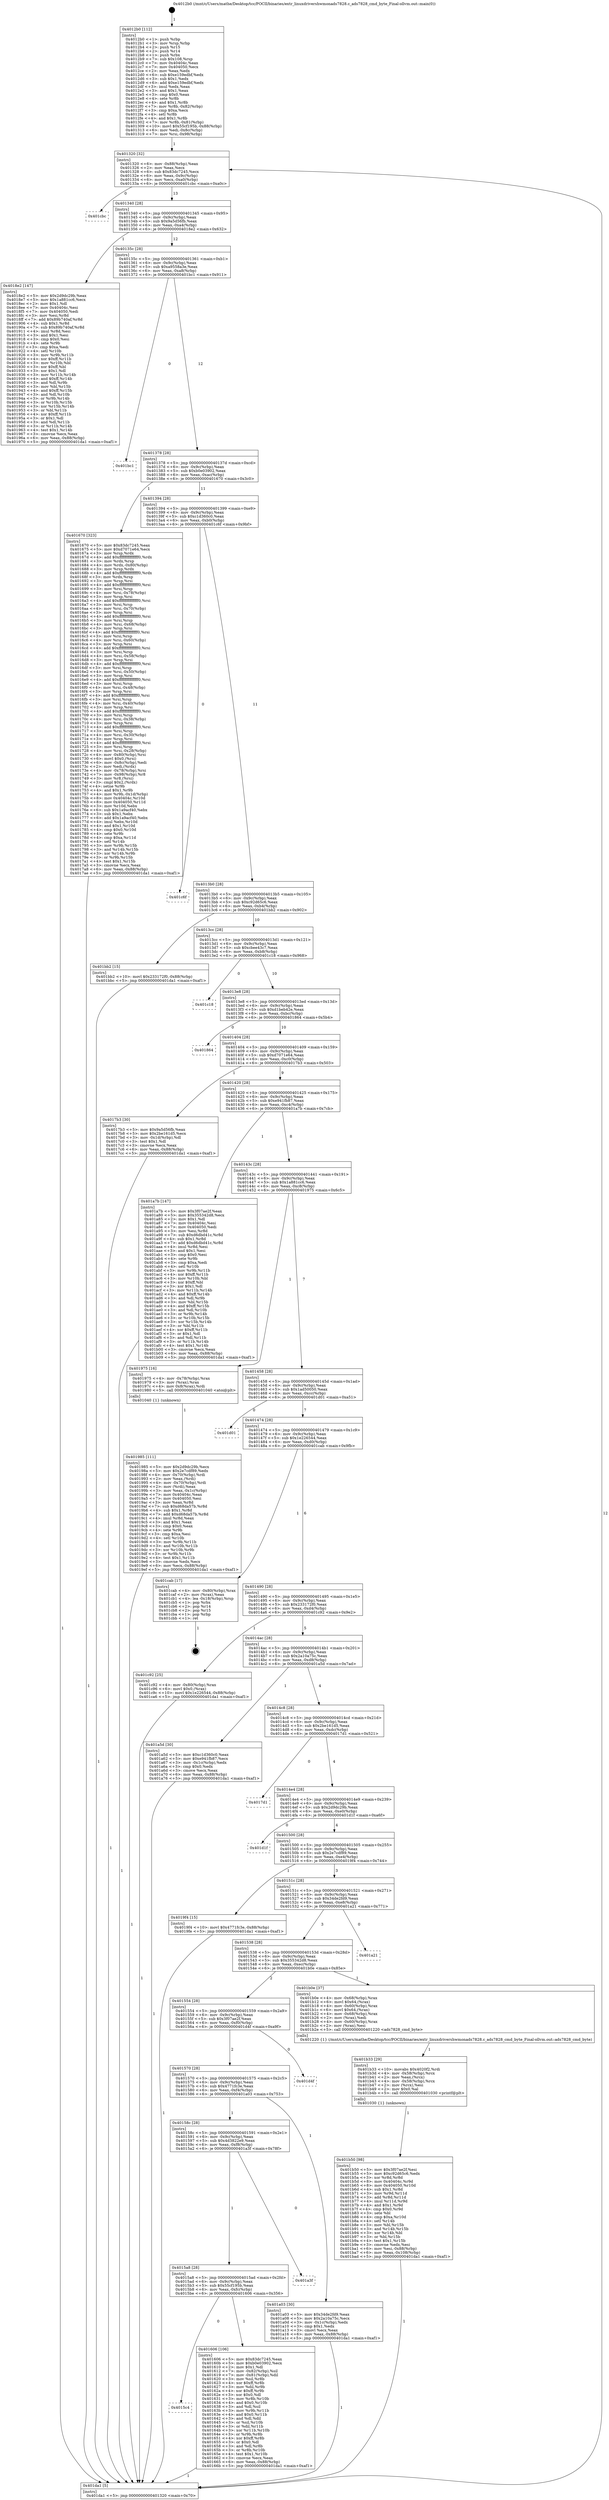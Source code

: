 digraph "0x4012b0" {
  label = "0x4012b0 (/mnt/c/Users/mathe/Desktop/tcc/POCII/binaries/extr_linuxdrivershwmonads7828.c_ads7828_cmd_byte_Final-ollvm.out::main(0))"
  labelloc = "t"
  node[shape=record]

  Entry [label="",width=0.3,height=0.3,shape=circle,fillcolor=black,style=filled]
  "0x401320" [label="{
     0x401320 [32]\l
     | [instrs]\l
     &nbsp;&nbsp;0x401320 \<+6\>: mov -0x88(%rbp),%eax\l
     &nbsp;&nbsp;0x401326 \<+2\>: mov %eax,%ecx\l
     &nbsp;&nbsp;0x401328 \<+6\>: sub $0x83dc7245,%ecx\l
     &nbsp;&nbsp;0x40132e \<+6\>: mov %eax,-0x9c(%rbp)\l
     &nbsp;&nbsp;0x401334 \<+6\>: mov %ecx,-0xa0(%rbp)\l
     &nbsp;&nbsp;0x40133a \<+6\>: je 0000000000401cbc \<main+0xa0c\>\l
  }"]
  "0x401cbc" [label="{
     0x401cbc\l
  }", style=dashed]
  "0x401340" [label="{
     0x401340 [28]\l
     | [instrs]\l
     &nbsp;&nbsp;0x401340 \<+5\>: jmp 0000000000401345 \<main+0x95\>\l
     &nbsp;&nbsp;0x401345 \<+6\>: mov -0x9c(%rbp),%eax\l
     &nbsp;&nbsp;0x40134b \<+5\>: sub $0x9a5d56fb,%eax\l
     &nbsp;&nbsp;0x401350 \<+6\>: mov %eax,-0xa4(%rbp)\l
     &nbsp;&nbsp;0x401356 \<+6\>: je 00000000004018e2 \<main+0x632\>\l
  }"]
  Exit [label="",width=0.3,height=0.3,shape=circle,fillcolor=black,style=filled,peripheries=2]
  "0x4018e2" [label="{
     0x4018e2 [147]\l
     | [instrs]\l
     &nbsp;&nbsp;0x4018e2 \<+5\>: mov $0x2d9dc29b,%eax\l
     &nbsp;&nbsp;0x4018e7 \<+5\>: mov $0x1a881cc6,%ecx\l
     &nbsp;&nbsp;0x4018ec \<+2\>: mov $0x1,%dl\l
     &nbsp;&nbsp;0x4018ee \<+7\>: mov 0x40404c,%esi\l
     &nbsp;&nbsp;0x4018f5 \<+7\>: mov 0x404050,%edi\l
     &nbsp;&nbsp;0x4018fc \<+3\>: mov %esi,%r8d\l
     &nbsp;&nbsp;0x4018ff \<+7\>: add $0x89b740af,%r8d\l
     &nbsp;&nbsp;0x401906 \<+4\>: sub $0x1,%r8d\l
     &nbsp;&nbsp;0x40190a \<+7\>: sub $0x89b740af,%r8d\l
     &nbsp;&nbsp;0x401911 \<+4\>: imul %r8d,%esi\l
     &nbsp;&nbsp;0x401915 \<+3\>: and $0x1,%esi\l
     &nbsp;&nbsp;0x401918 \<+3\>: cmp $0x0,%esi\l
     &nbsp;&nbsp;0x40191b \<+4\>: sete %r9b\l
     &nbsp;&nbsp;0x40191f \<+3\>: cmp $0xa,%edi\l
     &nbsp;&nbsp;0x401922 \<+4\>: setl %r10b\l
     &nbsp;&nbsp;0x401926 \<+3\>: mov %r9b,%r11b\l
     &nbsp;&nbsp;0x401929 \<+4\>: xor $0xff,%r11b\l
     &nbsp;&nbsp;0x40192d \<+3\>: mov %r10b,%bl\l
     &nbsp;&nbsp;0x401930 \<+3\>: xor $0xff,%bl\l
     &nbsp;&nbsp;0x401933 \<+3\>: xor $0x1,%dl\l
     &nbsp;&nbsp;0x401936 \<+3\>: mov %r11b,%r14b\l
     &nbsp;&nbsp;0x401939 \<+4\>: and $0xff,%r14b\l
     &nbsp;&nbsp;0x40193d \<+3\>: and %dl,%r9b\l
     &nbsp;&nbsp;0x401940 \<+3\>: mov %bl,%r15b\l
     &nbsp;&nbsp;0x401943 \<+4\>: and $0xff,%r15b\l
     &nbsp;&nbsp;0x401947 \<+3\>: and %dl,%r10b\l
     &nbsp;&nbsp;0x40194a \<+3\>: or %r9b,%r14b\l
     &nbsp;&nbsp;0x40194d \<+3\>: or %r10b,%r15b\l
     &nbsp;&nbsp;0x401950 \<+3\>: xor %r15b,%r14b\l
     &nbsp;&nbsp;0x401953 \<+3\>: or %bl,%r11b\l
     &nbsp;&nbsp;0x401956 \<+4\>: xor $0xff,%r11b\l
     &nbsp;&nbsp;0x40195a \<+3\>: or $0x1,%dl\l
     &nbsp;&nbsp;0x40195d \<+3\>: and %dl,%r11b\l
     &nbsp;&nbsp;0x401960 \<+3\>: or %r11b,%r14b\l
     &nbsp;&nbsp;0x401963 \<+4\>: test $0x1,%r14b\l
     &nbsp;&nbsp;0x401967 \<+3\>: cmovne %ecx,%eax\l
     &nbsp;&nbsp;0x40196a \<+6\>: mov %eax,-0x88(%rbp)\l
     &nbsp;&nbsp;0x401970 \<+5\>: jmp 0000000000401da1 \<main+0xaf1\>\l
  }"]
  "0x40135c" [label="{
     0x40135c [28]\l
     | [instrs]\l
     &nbsp;&nbsp;0x40135c \<+5\>: jmp 0000000000401361 \<main+0xb1\>\l
     &nbsp;&nbsp;0x401361 \<+6\>: mov -0x9c(%rbp),%eax\l
     &nbsp;&nbsp;0x401367 \<+5\>: sub $0xa9558a3e,%eax\l
     &nbsp;&nbsp;0x40136c \<+6\>: mov %eax,-0xa8(%rbp)\l
     &nbsp;&nbsp;0x401372 \<+6\>: je 0000000000401bc1 \<main+0x911\>\l
  }"]
  "0x401b50" [label="{
     0x401b50 [98]\l
     | [instrs]\l
     &nbsp;&nbsp;0x401b50 \<+5\>: mov $0x3f07ae2f,%esi\l
     &nbsp;&nbsp;0x401b55 \<+5\>: mov $0xc92d65c6,%edx\l
     &nbsp;&nbsp;0x401b5a \<+3\>: xor %r8d,%r8d\l
     &nbsp;&nbsp;0x401b5d \<+8\>: mov 0x40404c,%r9d\l
     &nbsp;&nbsp;0x401b65 \<+8\>: mov 0x404050,%r10d\l
     &nbsp;&nbsp;0x401b6d \<+4\>: sub $0x1,%r8d\l
     &nbsp;&nbsp;0x401b71 \<+3\>: mov %r9d,%r11d\l
     &nbsp;&nbsp;0x401b74 \<+3\>: add %r8d,%r11d\l
     &nbsp;&nbsp;0x401b77 \<+4\>: imul %r11d,%r9d\l
     &nbsp;&nbsp;0x401b7b \<+4\>: and $0x1,%r9d\l
     &nbsp;&nbsp;0x401b7f \<+4\>: cmp $0x0,%r9d\l
     &nbsp;&nbsp;0x401b83 \<+3\>: sete %bl\l
     &nbsp;&nbsp;0x401b86 \<+4\>: cmp $0xa,%r10d\l
     &nbsp;&nbsp;0x401b8a \<+4\>: setl %r14b\l
     &nbsp;&nbsp;0x401b8e \<+3\>: mov %bl,%r15b\l
     &nbsp;&nbsp;0x401b91 \<+3\>: and %r14b,%r15b\l
     &nbsp;&nbsp;0x401b94 \<+3\>: xor %r14b,%bl\l
     &nbsp;&nbsp;0x401b97 \<+3\>: or %bl,%r15b\l
     &nbsp;&nbsp;0x401b9a \<+4\>: test $0x1,%r15b\l
     &nbsp;&nbsp;0x401b9e \<+3\>: cmovne %edx,%esi\l
     &nbsp;&nbsp;0x401ba1 \<+6\>: mov %esi,-0x88(%rbp)\l
     &nbsp;&nbsp;0x401ba7 \<+6\>: mov %eax,-0x108(%rbp)\l
     &nbsp;&nbsp;0x401bad \<+5\>: jmp 0000000000401da1 \<main+0xaf1\>\l
  }"]
  "0x401bc1" [label="{
     0x401bc1\l
  }", style=dashed]
  "0x401378" [label="{
     0x401378 [28]\l
     | [instrs]\l
     &nbsp;&nbsp;0x401378 \<+5\>: jmp 000000000040137d \<main+0xcd\>\l
     &nbsp;&nbsp;0x40137d \<+6\>: mov -0x9c(%rbp),%eax\l
     &nbsp;&nbsp;0x401383 \<+5\>: sub $0xb0e03902,%eax\l
     &nbsp;&nbsp;0x401388 \<+6\>: mov %eax,-0xac(%rbp)\l
     &nbsp;&nbsp;0x40138e \<+6\>: je 0000000000401670 \<main+0x3c0\>\l
  }"]
  "0x401b33" [label="{
     0x401b33 [29]\l
     | [instrs]\l
     &nbsp;&nbsp;0x401b33 \<+10\>: movabs $0x4020f2,%rdi\l
     &nbsp;&nbsp;0x401b3d \<+4\>: mov -0x58(%rbp),%rcx\l
     &nbsp;&nbsp;0x401b41 \<+2\>: mov %eax,(%rcx)\l
     &nbsp;&nbsp;0x401b43 \<+4\>: mov -0x58(%rbp),%rcx\l
     &nbsp;&nbsp;0x401b47 \<+2\>: mov (%rcx),%esi\l
     &nbsp;&nbsp;0x401b49 \<+2\>: mov $0x0,%al\l
     &nbsp;&nbsp;0x401b4b \<+5\>: call 0000000000401030 \<printf@plt\>\l
     | [calls]\l
     &nbsp;&nbsp;0x401030 \{1\} (unknown)\l
  }"]
  "0x401670" [label="{
     0x401670 [323]\l
     | [instrs]\l
     &nbsp;&nbsp;0x401670 \<+5\>: mov $0x83dc7245,%eax\l
     &nbsp;&nbsp;0x401675 \<+5\>: mov $0xd7071e64,%ecx\l
     &nbsp;&nbsp;0x40167a \<+3\>: mov %rsp,%rdx\l
     &nbsp;&nbsp;0x40167d \<+4\>: add $0xfffffffffffffff0,%rdx\l
     &nbsp;&nbsp;0x401681 \<+3\>: mov %rdx,%rsp\l
     &nbsp;&nbsp;0x401684 \<+4\>: mov %rdx,-0x80(%rbp)\l
     &nbsp;&nbsp;0x401688 \<+3\>: mov %rsp,%rdx\l
     &nbsp;&nbsp;0x40168b \<+4\>: add $0xfffffffffffffff0,%rdx\l
     &nbsp;&nbsp;0x40168f \<+3\>: mov %rdx,%rsp\l
     &nbsp;&nbsp;0x401692 \<+3\>: mov %rsp,%rsi\l
     &nbsp;&nbsp;0x401695 \<+4\>: add $0xfffffffffffffff0,%rsi\l
     &nbsp;&nbsp;0x401699 \<+3\>: mov %rsi,%rsp\l
     &nbsp;&nbsp;0x40169c \<+4\>: mov %rsi,-0x78(%rbp)\l
     &nbsp;&nbsp;0x4016a0 \<+3\>: mov %rsp,%rsi\l
     &nbsp;&nbsp;0x4016a3 \<+4\>: add $0xfffffffffffffff0,%rsi\l
     &nbsp;&nbsp;0x4016a7 \<+3\>: mov %rsi,%rsp\l
     &nbsp;&nbsp;0x4016aa \<+4\>: mov %rsi,-0x70(%rbp)\l
     &nbsp;&nbsp;0x4016ae \<+3\>: mov %rsp,%rsi\l
     &nbsp;&nbsp;0x4016b1 \<+4\>: add $0xfffffffffffffff0,%rsi\l
     &nbsp;&nbsp;0x4016b5 \<+3\>: mov %rsi,%rsp\l
     &nbsp;&nbsp;0x4016b8 \<+4\>: mov %rsi,-0x68(%rbp)\l
     &nbsp;&nbsp;0x4016bc \<+3\>: mov %rsp,%rsi\l
     &nbsp;&nbsp;0x4016bf \<+4\>: add $0xfffffffffffffff0,%rsi\l
     &nbsp;&nbsp;0x4016c3 \<+3\>: mov %rsi,%rsp\l
     &nbsp;&nbsp;0x4016c6 \<+4\>: mov %rsi,-0x60(%rbp)\l
     &nbsp;&nbsp;0x4016ca \<+3\>: mov %rsp,%rsi\l
     &nbsp;&nbsp;0x4016cd \<+4\>: add $0xfffffffffffffff0,%rsi\l
     &nbsp;&nbsp;0x4016d1 \<+3\>: mov %rsi,%rsp\l
     &nbsp;&nbsp;0x4016d4 \<+4\>: mov %rsi,-0x58(%rbp)\l
     &nbsp;&nbsp;0x4016d8 \<+3\>: mov %rsp,%rsi\l
     &nbsp;&nbsp;0x4016db \<+4\>: add $0xfffffffffffffff0,%rsi\l
     &nbsp;&nbsp;0x4016df \<+3\>: mov %rsi,%rsp\l
     &nbsp;&nbsp;0x4016e2 \<+4\>: mov %rsi,-0x50(%rbp)\l
     &nbsp;&nbsp;0x4016e6 \<+3\>: mov %rsp,%rsi\l
     &nbsp;&nbsp;0x4016e9 \<+4\>: add $0xfffffffffffffff0,%rsi\l
     &nbsp;&nbsp;0x4016ed \<+3\>: mov %rsi,%rsp\l
     &nbsp;&nbsp;0x4016f0 \<+4\>: mov %rsi,-0x48(%rbp)\l
     &nbsp;&nbsp;0x4016f4 \<+3\>: mov %rsp,%rsi\l
     &nbsp;&nbsp;0x4016f7 \<+4\>: add $0xfffffffffffffff0,%rsi\l
     &nbsp;&nbsp;0x4016fb \<+3\>: mov %rsi,%rsp\l
     &nbsp;&nbsp;0x4016fe \<+4\>: mov %rsi,-0x40(%rbp)\l
     &nbsp;&nbsp;0x401702 \<+3\>: mov %rsp,%rsi\l
     &nbsp;&nbsp;0x401705 \<+4\>: add $0xfffffffffffffff0,%rsi\l
     &nbsp;&nbsp;0x401709 \<+3\>: mov %rsi,%rsp\l
     &nbsp;&nbsp;0x40170c \<+4\>: mov %rsi,-0x38(%rbp)\l
     &nbsp;&nbsp;0x401710 \<+3\>: mov %rsp,%rsi\l
     &nbsp;&nbsp;0x401713 \<+4\>: add $0xfffffffffffffff0,%rsi\l
     &nbsp;&nbsp;0x401717 \<+3\>: mov %rsi,%rsp\l
     &nbsp;&nbsp;0x40171a \<+4\>: mov %rsi,-0x30(%rbp)\l
     &nbsp;&nbsp;0x40171e \<+3\>: mov %rsp,%rsi\l
     &nbsp;&nbsp;0x401721 \<+4\>: add $0xfffffffffffffff0,%rsi\l
     &nbsp;&nbsp;0x401725 \<+3\>: mov %rsi,%rsp\l
     &nbsp;&nbsp;0x401728 \<+4\>: mov %rsi,-0x28(%rbp)\l
     &nbsp;&nbsp;0x40172c \<+4\>: mov -0x80(%rbp),%rsi\l
     &nbsp;&nbsp;0x401730 \<+6\>: movl $0x0,(%rsi)\l
     &nbsp;&nbsp;0x401736 \<+6\>: mov -0x8c(%rbp),%edi\l
     &nbsp;&nbsp;0x40173c \<+2\>: mov %edi,(%rdx)\l
     &nbsp;&nbsp;0x40173e \<+4\>: mov -0x78(%rbp),%rsi\l
     &nbsp;&nbsp;0x401742 \<+7\>: mov -0x98(%rbp),%r8\l
     &nbsp;&nbsp;0x401749 \<+3\>: mov %r8,(%rsi)\l
     &nbsp;&nbsp;0x40174c \<+3\>: cmpl $0x2,(%rdx)\l
     &nbsp;&nbsp;0x40174f \<+4\>: setne %r9b\l
     &nbsp;&nbsp;0x401753 \<+4\>: and $0x1,%r9b\l
     &nbsp;&nbsp;0x401757 \<+4\>: mov %r9b,-0x1d(%rbp)\l
     &nbsp;&nbsp;0x40175b \<+8\>: mov 0x40404c,%r10d\l
     &nbsp;&nbsp;0x401763 \<+8\>: mov 0x404050,%r11d\l
     &nbsp;&nbsp;0x40176b \<+3\>: mov %r10d,%ebx\l
     &nbsp;&nbsp;0x40176e \<+6\>: sub $0x1a9acf40,%ebx\l
     &nbsp;&nbsp;0x401774 \<+3\>: sub $0x1,%ebx\l
     &nbsp;&nbsp;0x401777 \<+6\>: add $0x1a9acf40,%ebx\l
     &nbsp;&nbsp;0x40177d \<+4\>: imul %ebx,%r10d\l
     &nbsp;&nbsp;0x401781 \<+4\>: and $0x1,%r10d\l
     &nbsp;&nbsp;0x401785 \<+4\>: cmp $0x0,%r10d\l
     &nbsp;&nbsp;0x401789 \<+4\>: sete %r9b\l
     &nbsp;&nbsp;0x40178d \<+4\>: cmp $0xa,%r11d\l
     &nbsp;&nbsp;0x401791 \<+4\>: setl %r14b\l
     &nbsp;&nbsp;0x401795 \<+3\>: mov %r9b,%r15b\l
     &nbsp;&nbsp;0x401798 \<+3\>: and %r14b,%r15b\l
     &nbsp;&nbsp;0x40179b \<+3\>: xor %r14b,%r9b\l
     &nbsp;&nbsp;0x40179e \<+3\>: or %r9b,%r15b\l
     &nbsp;&nbsp;0x4017a1 \<+4\>: test $0x1,%r15b\l
     &nbsp;&nbsp;0x4017a5 \<+3\>: cmovne %ecx,%eax\l
     &nbsp;&nbsp;0x4017a8 \<+6\>: mov %eax,-0x88(%rbp)\l
     &nbsp;&nbsp;0x4017ae \<+5\>: jmp 0000000000401da1 \<main+0xaf1\>\l
  }"]
  "0x401394" [label="{
     0x401394 [28]\l
     | [instrs]\l
     &nbsp;&nbsp;0x401394 \<+5\>: jmp 0000000000401399 \<main+0xe9\>\l
     &nbsp;&nbsp;0x401399 \<+6\>: mov -0x9c(%rbp),%eax\l
     &nbsp;&nbsp;0x40139f \<+5\>: sub $0xc1d360c0,%eax\l
     &nbsp;&nbsp;0x4013a4 \<+6\>: mov %eax,-0xb0(%rbp)\l
     &nbsp;&nbsp;0x4013aa \<+6\>: je 0000000000401c6f \<main+0x9bf\>\l
  }"]
  "0x401985" [label="{
     0x401985 [111]\l
     | [instrs]\l
     &nbsp;&nbsp;0x401985 \<+5\>: mov $0x2d9dc29b,%ecx\l
     &nbsp;&nbsp;0x40198a \<+5\>: mov $0x2e7cdf89,%edx\l
     &nbsp;&nbsp;0x40198f \<+4\>: mov -0x70(%rbp),%rdi\l
     &nbsp;&nbsp;0x401993 \<+2\>: mov %eax,(%rdi)\l
     &nbsp;&nbsp;0x401995 \<+4\>: mov -0x70(%rbp),%rdi\l
     &nbsp;&nbsp;0x401999 \<+2\>: mov (%rdi),%eax\l
     &nbsp;&nbsp;0x40199b \<+3\>: mov %eax,-0x1c(%rbp)\l
     &nbsp;&nbsp;0x40199e \<+7\>: mov 0x40404c,%eax\l
     &nbsp;&nbsp;0x4019a5 \<+7\>: mov 0x404050,%esi\l
     &nbsp;&nbsp;0x4019ac \<+3\>: mov %eax,%r8d\l
     &nbsp;&nbsp;0x4019af \<+7\>: sub $0xd68da57b,%r8d\l
     &nbsp;&nbsp;0x4019b6 \<+4\>: sub $0x1,%r8d\l
     &nbsp;&nbsp;0x4019ba \<+7\>: add $0xd68da57b,%r8d\l
     &nbsp;&nbsp;0x4019c1 \<+4\>: imul %r8d,%eax\l
     &nbsp;&nbsp;0x4019c5 \<+3\>: and $0x1,%eax\l
     &nbsp;&nbsp;0x4019c8 \<+3\>: cmp $0x0,%eax\l
     &nbsp;&nbsp;0x4019cb \<+4\>: sete %r9b\l
     &nbsp;&nbsp;0x4019cf \<+3\>: cmp $0xa,%esi\l
     &nbsp;&nbsp;0x4019d2 \<+4\>: setl %r10b\l
     &nbsp;&nbsp;0x4019d6 \<+3\>: mov %r9b,%r11b\l
     &nbsp;&nbsp;0x4019d9 \<+3\>: and %r10b,%r11b\l
     &nbsp;&nbsp;0x4019dc \<+3\>: xor %r10b,%r9b\l
     &nbsp;&nbsp;0x4019df \<+3\>: or %r9b,%r11b\l
     &nbsp;&nbsp;0x4019e2 \<+4\>: test $0x1,%r11b\l
     &nbsp;&nbsp;0x4019e6 \<+3\>: cmovne %edx,%ecx\l
     &nbsp;&nbsp;0x4019e9 \<+6\>: mov %ecx,-0x88(%rbp)\l
     &nbsp;&nbsp;0x4019ef \<+5\>: jmp 0000000000401da1 \<main+0xaf1\>\l
  }"]
  "0x401c6f" [label="{
     0x401c6f\l
  }", style=dashed]
  "0x4013b0" [label="{
     0x4013b0 [28]\l
     | [instrs]\l
     &nbsp;&nbsp;0x4013b0 \<+5\>: jmp 00000000004013b5 \<main+0x105\>\l
     &nbsp;&nbsp;0x4013b5 \<+6\>: mov -0x9c(%rbp),%eax\l
     &nbsp;&nbsp;0x4013bb \<+5\>: sub $0xc92d65c6,%eax\l
     &nbsp;&nbsp;0x4013c0 \<+6\>: mov %eax,-0xb4(%rbp)\l
     &nbsp;&nbsp;0x4013c6 \<+6\>: je 0000000000401bb2 \<main+0x902\>\l
  }"]
  "0x4012b0" [label="{
     0x4012b0 [112]\l
     | [instrs]\l
     &nbsp;&nbsp;0x4012b0 \<+1\>: push %rbp\l
     &nbsp;&nbsp;0x4012b1 \<+3\>: mov %rsp,%rbp\l
     &nbsp;&nbsp;0x4012b4 \<+2\>: push %r15\l
     &nbsp;&nbsp;0x4012b6 \<+2\>: push %r14\l
     &nbsp;&nbsp;0x4012b8 \<+1\>: push %rbx\l
     &nbsp;&nbsp;0x4012b9 \<+7\>: sub $0x108,%rsp\l
     &nbsp;&nbsp;0x4012c0 \<+7\>: mov 0x40404c,%eax\l
     &nbsp;&nbsp;0x4012c7 \<+7\>: mov 0x404050,%ecx\l
     &nbsp;&nbsp;0x4012ce \<+2\>: mov %eax,%edx\l
     &nbsp;&nbsp;0x4012d0 \<+6\>: sub $0xe159edbf,%edx\l
     &nbsp;&nbsp;0x4012d6 \<+3\>: sub $0x1,%edx\l
     &nbsp;&nbsp;0x4012d9 \<+6\>: add $0xe159edbf,%edx\l
     &nbsp;&nbsp;0x4012df \<+3\>: imul %edx,%eax\l
     &nbsp;&nbsp;0x4012e2 \<+3\>: and $0x1,%eax\l
     &nbsp;&nbsp;0x4012e5 \<+3\>: cmp $0x0,%eax\l
     &nbsp;&nbsp;0x4012e8 \<+4\>: sete %r8b\l
     &nbsp;&nbsp;0x4012ec \<+4\>: and $0x1,%r8b\l
     &nbsp;&nbsp;0x4012f0 \<+7\>: mov %r8b,-0x82(%rbp)\l
     &nbsp;&nbsp;0x4012f7 \<+3\>: cmp $0xa,%ecx\l
     &nbsp;&nbsp;0x4012fa \<+4\>: setl %r8b\l
     &nbsp;&nbsp;0x4012fe \<+4\>: and $0x1,%r8b\l
     &nbsp;&nbsp;0x401302 \<+7\>: mov %r8b,-0x81(%rbp)\l
     &nbsp;&nbsp;0x401309 \<+10\>: movl $0x55cf195b,-0x88(%rbp)\l
     &nbsp;&nbsp;0x401313 \<+6\>: mov %edi,-0x8c(%rbp)\l
     &nbsp;&nbsp;0x401319 \<+7\>: mov %rsi,-0x98(%rbp)\l
  }"]
  "0x401bb2" [label="{
     0x401bb2 [15]\l
     | [instrs]\l
     &nbsp;&nbsp;0x401bb2 \<+10\>: movl $0x233172f0,-0x88(%rbp)\l
     &nbsp;&nbsp;0x401bbc \<+5\>: jmp 0000000000401da1 \<main+0xaf1\>\l
  }"]
  "0x4013cc" [label="{
     0x4013cc [28]\l
     | [instrs]\l
     &nbsp;&nbsp;0x4013cc \<+5\>: jmp 00000000004013d1 \<main+0x121\>\l
     &nbsp;&nbsp;0x4013d1 \<+6\>: mov -0x9c(%rbp),%eax\l
     &nbsp;&nbsp;0x4013d7 \<+5\>: sub $0xcbee43c7,%eax\l
     &nbsp;&nbsp;0x4013dc \<+6\>: mov %eax,-0xb8(%rbp)\l
     &nbsp;&nbsp;0x4013e2 \<+6\>: je 0000000000401c18 \<main+0x968\>\l
  }"]
  "0x401da1" [label="{
     0x401da1 [5]\l
     | [instrs]\l
     &nbsp;&nbsp;0x401da1 \<+5\>: jmp 0000000000401320 \<main+0x70\>\l
  }"]
  "0x401c18" [label="{
     0x401c18\l
  }", style=dashed]
  "0x4013e8" [label="{
     0x4013e8 [28]\l
     | [instrs]\l
     &nbsp;&nbsp;0x4013e8 \<+5\>: jmp 00000000004013ed \<main+0x13d\>\l
     &nbsp;&nbsp;0x4013ed \<+6\>: mov -0x9c(%rbp),%eax\l
     &nbsp;&nbsp;0x4013f3 \<+5\>: sub $0xd1beb42e,%eax\l
     &nbsp;&nbsp;0x4013f8 \<+6\>: mov %eax,-0xbc(%rbp)\l
     &nbsp;&nbsp;0x4013fe \<+6\>: je 0000000000401864 \<main+0x5b4\>\l
  }"]
  "0x4015c4" [label="{
     0x4015c4\l
  }", style=dashed]
  "0x401864" [label="{
     0x401864\l
  }", style=dashed]
  "0x401404" [label="{
     0x401404 [28]\l
     | [instrs]\l
     &nbsp;&nbsp;0x401404 \<+5\>: jmp 0000000000401409 \<main+0x159\>\l
     &nbsp;&nbsp;0x401409 \<+6\>: mov -0x9c(%rbp),%eax\l
     &nbsp;&nbsp;0x40140f \<+5\>: sub $0xd7071e64,%eax\l
     &nbsp;&nbsp;0x401414 \<+6\>: mov %eax,-0xc0(%rbp)\l
     &nbsp;&nbsp;0x40141a \<+6\>: je 00000000004017b3 \<main+0x503\>\l
  }"]
  "0x401606" [label="{
     0x401606 [106]\l
     | [instrs]\l
     &nbsp;&nbsp;0x401606 \<+5\>: mov $0x83dc7245,%eax\l
     &nbsp;&nbsp;0x40160b \<+5\>: mov $0xb0e03902,%ecx\l
     &nbsp;&nbsp;0x401610 \<+2\>: mov $0x1,%dl\l
     &nbsp;&nbsp;0x401612 \<+7\>: mov -0x82(%rbp),%sil\l
     &nbsp;&nbsp;0x401619 \<+7\>: mov -0x81(%rbp),%dil\l
     &nbsp;&nbsp;0x401620 \<+3\>: mov %sil,%r8b\l
     &nbsp;&nbsp;0x401623 \<+4\>: xor $0xff,%r8b\l
     &nbsp;&nbsp;0x401627 \<+3\>: mov %dil,%r9b\l
     &nbsp;&nbsp;0x40162a \<+4\>: xor $0xff,%r9b\l
     &nbsp;&nbsp;0x40162e \<+3\>: xor $0x0,%dl\l
     &nbsp;&nbsp;0x401631 \<+3\>: mov %r8b,%r10b\l
     &nbsp;&nbsp;0x401634 \<+4\>: and $0x0,%r10b\l
     &nbsp;&nbsp;0x401638 \<+3\>: and %dl,%sil\l
     &nbsp;&nbsp;0x40163b \<+3\>: mov %r9b,%r11b\l
     &nbsp;&nbsp;0x40163e \<+4\>: and $0x0,%r11b\l
     &nbsp;&nbsp;0x401642 \<+3\>: and %dl,%dil\l
     &nbsp;&nbsp;0x401645 \<+3\>: or %sil,%r10b\l
     &nbsp;&nbsp;0x401648 \<+3\>: or %dil,%r11b\l
     &nbsp;&nbsp;0x40164b \<+3\>: xor %r11b,%r10b\l
     &nbsp;&nbsp;0x40164e \<+3\>: or %r9b,%r8b\l
     &nbsp;&nbsp;0x401651 \<+4\>: xor $0xff,%r8b\l
     &nbsp;&nbsp;0x401655 \<+3\>: or $0x0,%dl\l
     &nbsp;&nbsp;0x401658 \<+3\>: and %dl,%r8b\l
     &nbsp;&nbsp;0x40165b \<+3\>: or %r8b,%r10b\l
     &nbsp;&nbsp;0x40165e \<+4\>: test $0x1,%r10b\l
     &nbsp;&nbsp;0x401662 \<+3\>: cmovne %ecx,%eax\l
     &nbsp;&nbsp;0x401665 \<+6\>: mov %eax,-0x88(%rbp)\l
     &nbsp;&nbsp;0x40166b \<+5\>: jmp 0000000000401da1 \<main+0xaf1\>\l
  }"]
  "0x4017b3" [label="{
     0x4017b3 [30]\l
     | [instrs]\l
     &nbsp;&nbsp;0x4017b3 \<+5\>: mov $0x9a5d56fb,%eax\l
     &nbsp;&nbsp;0x4017b8 \<+5\>: mov $0x2be161d5,%ecx\l
     &nbsp;&nbsp;0x4017bd \<+3\>: mov -0x1d(%rbp),%dl\l
     &nbsp;&nbsp;0x4017c0 \<+3\>: test $0x1,%dl\l
     &nbsp;&nbsp;0x4017c3 \<+3\>: cmovne %ecx,%eax\l
     &nbsp;&nbsp;0x4017c6 \<+6\>: mov %eax,-0x88(%rbp)\l
     &nbsp;&nbsp;0x4017cc \<+5\>: jmp 0000000000401da1 \<main+0xaf1\>\l
  }"]
  "0x401420" [label="{
     0x401420 [28]\l
     | [instrs]\l
     &nbsp;&nbsp;0x401420 \<+5\>: jmp 0000000000401425 \<main+0x175\>\l
     &nbsp;&nbsp;0x401425 \<+6\>: mov -0x9c(%rbp),%eax\l
     &nbsp;&nbsp;0x40142b \<+5\>: sub $0xe941fb87,%eax\l
     &nbsp;&nbsp;0x401430 \<+6\>: mov %eax,-0xc4(%rbp)\l
     &nbsp;&nbsp;0x401436 \<+6\>: je 0000000000401a7b \<main+0x7cb\>\l
  }"]
  "0x4015a8" [label="{
     0x4015a8 [28]\l
     | [instrs]\l
     &nbsp;&nbsp;0x4015a8 \<+5\>: jmp 00000000004015ad \<main+0x2fd\>\l
     &nbsp;&nbsp;0x4015ad \<+6\>: mov -0x9c(%rbp),%eax\l
     &nbsp;&nbsp;0x4015b3 \<+5\>: sub $0x55cf195b,%eax\l
     &nbsp;&nbsp;0x4015b8 \<+6\>: mov %eax,-0xfc(%rbp)\l
     &nbsp;&nbsp;0x4015be \<+6\>: je 0000000000401606 \<main+0x356\>\l
  }"]
  "0x401a7b" [label="{
     0x401a7b [147]\l
     | [instrs]\l
     &nbsp;&nbsp;0x401a7b \<+5\>: mov $0x3f07ae2f,%eax\l
     &nbsp;&nbsp;0x401a80 \<+5\>: mov $0x355342d8,%ecx\l
     &nbsp;&nbsp;0x401a85 \<+2\>: mov $0x1,%dl\l
     &nbsp;&nbsp;0x401a87 \<+7\>: mov 0x40404c,%esi\l
     &nbsp;&nbsp;0x401a8e \<+7\>: mov 0x404050,%edi\l
     &nbsp;&nbsp;0x401a95 \<+3\>: mov %esi,%r8d\l
     &nbsp;&nbsp;0x401a98 \<+7\>: sub $0xd6dbd41c,%r8d\l
     &nbsp;&nbsp;0x401a9f \<+4\>: sub $0x1,%r8d\l
     &nbsp;&nbsp;0x401aa3 \<+7\>: add $0xd6dbd41c,%r8d\l
     &nbsp;&nbsp;0x401aaa \<+4\>: imul %r8d,%esi\l
     &nbsp;&nbsp;0x401aae \<+3\>: and $0x1,%esi\l
     &nbsp;&nbsp;0x401ab1 \<+3\>: cmp $0x0,%esi\l
     &nbsp;&nbsp;0x401ab4 \<+4\>: sete %r9b\l
     &nbsp;&nbsp;0x401ab8 \<+3\>: cmp $0xa,%edi\l
     &nbsp;&nbsp;0x401abb \<+4\>: setl %r10b\l
     &nbsp;&nbsp;0x401abf \<+3\>: mov %r9b,%r11b\l
     &nbsp;&nbsp;0x401ac2 \<+4\>: xor $0xff,%r11b\l
     &nbsp;&nbsp;0x401ac6 \<+3\>: mov %r10b,%bl\l
     &nbsp;&nbsp;0x401ac9 \<+3\>: xor $0xff,%bl\l
     &nbsp;&nbsp;0x401acc \<+3\>: xor $0x1,%dl\l
     &nbsp;&nbsp;0x401acf \<+3\>: mov %r11b,%r14b\l
     &nbsp;&nbsp;0x401ad2 \<+4\>: and $0xff,%r14b\l
     &nbsp;&nbsp;0x401ad6 \<+3\>: and %dl,%r9b\l
     &nbsp;&nbsp;0x401ad9 \<+3\>: mov %bl,%r15b\l
     &nbsp;&nbsp;0x401adc \<+4\>: and $0xff,%r15b\l
     &nbsp;&nbsp;0x401ae0 \<+3\>: and %dl,%r10b\l
     &nbsp;&nbsp;0x401ae3 \<+3\>: or %r9b,%r14b\l
     &nbsp;&nbsp;0x401ae6 \<+3\>: or %r10b,%r15b\l
     &nbsp;&nbsp;0x401ae9 \<+3\>: xor %r15b,%r14b\l
     &nbsp;&nbsp;0x401aec \<+3\>: or %bl,%r11b\l
     &nbsp;&nbsp;0x401aef \<+4\>: xor $0xff,%r11b\l
     &nbsp;&nbsp;0x401af3 \<+3\>: or $0x1,%dl\l
     &nbsp;&nbsp;0x401af6 \<+3\>: and %dl,%r11b\l
     &nbsp;&nbsp;0x401af9 \<+3\>: or %r11b,%r14b\l
     &nbsp;&nbsp;0x401afc \<+4\>: test $0x1,%r14b\l
     &nbsp;&nbsp;0x401b00 \<+3\>: cmovne %ecx,%eax\l
     &nbsp;&nbsp;0x401b03 \<+6\>: mov %eax,-0x88(%rbp)\l
     &nbsp;&nbsp;0x401b09 \<+5\>: jmp 0000000000401da1 \<main+0xaf1\>\l
  }"]
  "0x40143c" [label="{
     0x40143c [28]\l
     | [instrs]\l
     &nbsp;&nbsp;0x40143c \<+5\>: jmp 0000000000401441 \<main+0x191\>\l
     &nbsp;&nbsp;0x401441 \<+6\>: mov -0x9c(%rbp),%eax\l
     &nbsp;&nbsp;0x401447 \<+5\>: sub $0x1a881cc6,%eax\l
     &nbsp;&nbsp;0x40144c \<+6\>: mov %eax,-0xc8(%rbp)\l
     &nbsp;&nbsp;0x401452 \<+6\>: je 0000000000401975 \<main+0x6c5\>\l
  }"]
  "0x401a3f" [label="{
     0x401a3f\l
  }", style=dashed]
  "0x401975" [label="{
     0x401975 [16]\l
     | [instrs]\l
     &nbsp;&nbsp;0x401975 \<+4\>: mov -0x78(%rbp),%rax\l
     &nbsp;&nbsp;0x401979 \<+3\>: mov (%rax),%rax\l
     &nbsp;&nbsp;0x40197c \<+4\>: mov 0x8(%rax),%rdi\l
     &nbsp;&nbsp;0x401980 \<+5\>: call 0000000000401040 \<atoi@plt\>\l
     | [calls]\l
     &nbsp;&nbsp;0x401040 \{1\} (unknown)\l
  }"]
  "0x401458" [label="{
     0x401458 [28]\l
     | [instrs]\l
     &nbsp;&nbsp;0x401458 \<+5\>: jmp 000000000040145d \<main+0x1ad\>\l
     &nbsp;&nbsp;0x40145d \<+6\>: mov -0x9c(%rbp),%eax\l
     &nbsp;&nbsp;0x401463 \<+5\>: sub $0x1ad50050,%eax\l
     &nbsp;&nbsp;0x401468 \<+6\>: mov %eax,-0xcc(%rbp)\l
     &nbsp;&nbsp;0x40146e \<+6\>: je 0000000000401d01 \<main+0xa51\>\l
  }"]
  "0x40158c" [label="{
     0x40158c [28]\l
     | [instrs]\l
     &nbsp;&nbsp;0x40158c \<+5\>: jmp 0000000000401591 \<main+0x2e1\>\l
     &nbsp;&nbsp;0x401591 \<+6\>: mov -0x9c(%rbp),%eax\l
     &nbsp;&nbsp;0x401597 \<+5\>: sub $0x4d3822e9,%eax\l
     &nbsp;&nbsp;0x40159c \<+6\>: mov %eax,-0xf8(%rbp)\l
     &nbsp;&nbsp;0x4015a2 \<+6\>: je 0000000000401a3f \<main+0x78f\>\l
  }"]
  "0x401d01" [label="{
     0x401d01\l
  }", style=dashed]
  "0x401474" [label="{
     0x401474 [28]\l
     | [instrs]\l
     &nbsp;&nbsp;0x401474 \<+5\>: jmp 0000000000401479 \<main+0x1c9\>\l
     &nbsp;&nbsp;0x401479 \<+6\>: mov -0x9c(%rbp),%eax\l
     &nbsp;&nbsp;0x40147f \<+5\>: sub $0x1e226544,%eax\l
     &nbsp;&nbsp;0x401484 \<+6\>: mov %eax,-0xd0(%rbp)\l
     &nbsp;&nbsp;0x40148a \<+6\>: je 0000000000401cab \<main+0x9fb\>\l
  }"]
  "0x401a03" [label="{
     0x401a03 [30]\l
     | [instrs]\l
     &nbsp;&nbsp;0x401a03 \<+5\>: mov $0x34de2fd9,%eax\l
     &nbsp;&nbsp;0x401a08 \<+5\>: mov $0x2a10a75c,%ecx\l
     &nbsp;&nbsp;0x401a0d \<+3\>: mov -0x1c(%rbp),%edx\l
     &nbsp;&nbsp;0x401a10 \<+3\>: cmp $0x1,%edx\l
     &nbsp;&nbsp;0x401a13 \<+3\>: cmovl %ecx,%eax\l
     &nbsp;&nbsp;0x401a16 \<+6\>: mov %eax,-0x88(%rbp)\l
     &nbsp;&nbsp;0x401a1c \<+5\>: jmp 0000000000401da1 \<main+0xaf1\>\l
  }"]
  "0x401cab" [label="{
     0x401cab [17]\l
     | [instrs]\l
     &nbsp;&nbsp;0x401cab \<+4\>: mov -0x80(%rbp),%rax\l
     &nbsp;&nbsp;0x401caf \<+2\>: mov (%rax),%eax\l
     &nbsp;&nbsp;0x401cb1 \<+4\>: lea -0x18(%rbp),%rsp\l
     &nbsp;&nbsp;0x401cb5 \<+1\>: pop %rbx\l
     &nbsp;&nbsp;0x401cb6 \<+2\>: pop %r14\l
     &nbsp;&nbsp;0x401cb8 \<+2\>: pop %r15\l
     &nbsp;&nbsp;0x401cba \<+1\>: pop %rbp\l
     &nbsp;&nbsp;0x401cbb \<+1\>: ret\l
  }"]
  "0x401490" [label="{
     0x401490 [28]\l
     | [instrs]\l
     &nbsp;&nbsp;0x401490 \<+5\>: jmp 0000000000401495 \<main+0x1e5\>\l
     &nbsp;&nbsp;0x401495 \<+6\>: mov -0x9c(%rbp),%eax\l
     &nbsp;&nbsp;0x40149b \<+5\>: sub $0x233172f0,%eax\l
     &nbsp;&nbsp;0x4014a0 \<+6\>: mov %eax,-0xd4(%rbp)\l
     &nbsp;&nbsp;0x4014a6 \<+6\>: je 0000000000401c92 \<main+0x9e2\>\l
  }"]
  "0x401570" [label="{
     0x401570 [28]\l
     | [instrs]\l
     &nbsp;&nbsp;0x401570 \<+5\>: jmp 0000000000401575 \<main+0x2c5\>\l
     &nbsp;&nbsp;0x401575 \<+6\>: mov -0x9c(%rbp),%eax\l
     &nbsp;&nbsp;0x40157b \<+5\>: sub $0x4771fc3e,%eax\l
     &nbsp;&nbsp;0x401580 \<+6\>: mov %eax,-0xf4(%rbp)\l
     &nbsp;&nbsp;0x401586 \<+6\>: je 0000000000401a03 \<main+0x753\>\l
  }"]
  "0x401c92" [label="{
     0x401c92 [25]\l
     | [instrs]\l
     &nbsp;&nbsp;0x401c92 \<+4\>: mov -0x80(%rbp),%rax\l
     &nbsp;&nbsp;0x401c96 \<+6\>: movl $0x0,(%rax)\l
     &nbsp;&nbsp;0x401c9c \<+10\>: movl $0x1e226544,-0x88(%rbp)\l
     &nbsp;&nbsp;0x401ca6 \<+5\>: jmp 0000000000401da1 \<main+0xaf1\>\l
  }"]
  "0x4014ac" [label="{
     0x4014ac [28]\l
     | [instrs]\l
     &nbsp;&nbsp;0x4014ac \<+5\>: jmp 00000000004014b1 \<main+0x201\>\l
     &nbsp;&nbsp;0x4014b1 \<+6\>: mov -0x9c(%rbp),%eax\l
     &nbsp;&nbsp;0x4014b7 \<+5\>: sub $0x2a10a75c,%eax\l
     &nbsp;&nbsp;0x4014bc \<+6\>: mov %eax,-0xd8(%rbp)\l
     &nbsp;&nbsp;0x4014c2 \<+6\>: je 0000000000401a5d \<main+0x7ad\>\l
  }"]
  "0x401d4f" [label="{
     0x401d4f\l
  }", style=dashed]
  "0x401a5d" [label="{
     0x401a5d [30]\l
     | [instrs]\l
     &nbsp;&nbsp;0x401a5d \<+5\>: mov $0xc1d360c0,%eax\l
     &nbsp;&nbsp;0x401a62 \<+5\>: mov $0xe941fb87,%ecx\l
     &nbsp;&nbsp;0x401a67 \<+3\>: mov -0x1c(%rbp),%edx\l
     &nbsp;&nbsp;0x401a6a \<+3\>: cmp $0x0,%edx\l
     &nbsp;&nbsp;0x401a6d \<+3\>: cmove %ecx,%eax\l
     &nbsp;&nbsp;0x401a70 \<+6\>: mov %eax,-0x88(%rbp)\l
     &nbsp;&nbsp;0x401a76 \<+5\>: jmp 0000000000401da1 \<main+0xaf1\>\l
  }"]
  "0x4014c8" [label="{
     0x4014c8 [28]\l
     | [instrs]\l
     &nbsp;&nbsp;0x4014c8 \<+5\>: jmp 00000000004014cd \<main+0x21d\>\l
     &nbsp;&nbsp;0x4014cd \<+6\>: mov -0x9c(%rbp),%eax\l
     &nbsp;&nbsp;0x4014d3 \<+5\>: sub $0x2be161d5,%eax\l
     &nbsp;&nbsp;0x4014d8 \<+6\>: mov %eax,-0xdc(%rbp)\l
     &nbsp;&nbsp;0x4014de \<+6\>: je 00000000004017d1 \<main+0x521\>\l
  }"]
  "0x401554" [label="{
     0x401554 [28]\l
     | [instrs]\l
     &nbsp;&nbsp;0x401554 \<+5\>: jmp 0000000000401559 \<main+0x2a9\>\l
     &nbsp;&nbsp;0x401559 \<+6\>: mov -0x9c(%rbp),%eax\l
     &nbsp;&nbsp;0x40155f \<+5\>: sub $0x3f07ae2f,%eax\l
     &nbsp;&nbsp;0x401564 \<+6\>: mov %eax,-0xf0(%rbp)\l
     &nbsp;&nbsp;0x40156a \<+6\>: je 0000000000401d4f \<main+0xa9f\>\l
  }"]
  "0x4017d1" [label="{
     0x4017d1\l
  }", style=dashed]
  "0x4014e4" [label="{
     0x4014e4 [28]\l
     | [instrs]\l
     &nbsp;&nbsp;0x4014e4 \<+5\>: jmp 00000000004014e9 \<main+0x239\>\l
     &nbsp;&nbsp;0x4014e9 \<+6\>: mov -0x9c(%rbp),%eax\l
     &nbsp;&nbsp;0x4014ef \<+5\>: sub $0x2d9dc29b,%eax\l
     &nbsp;&nbsp;0x4014f4 \<+6\>: mov %eax,-0xe0(%rbp)\l
     &nbsp;&nbsp;0x4014fa \<+6\>: je 0000000000401d1f \<main+0xa6f\>\l
  }"]
  "0x401b0e" [label="{
     0x401b0e [37]\l
     | [instrs]\l
     &nbsp;&nbsp;0x401b0e \<+4\>: mov -0x68(%rbp),%rax\l
     &nbsp;&nbsp;0x401b12 \<+6\>: movl $0x64,(%rax)\l
     &nbsp;&nbsp;0x401b18 \<+4\>: mov -0x60(%rbp),%rax\l
     &nbsp;&nbsp;0x401b1c \<+6\>: movl $0x64,(%rax)\l
     &nbsp;&nbsp;0x401b22 \<+4\>: mov -0x68(%rbp),%rax\l
     &nbsp;&nbsp;0x401b26 \<+2\>: mov (%rax),%edi\l
     &nbsp;&nbsp;0x401b28 \<+4\>: mov -0x60(%rbp),%rax\l
     &nbsp;&nbsp;0x401b2c \<+2\>: mov (%rax),%esi\l
     &nbsp;&nbsp;0x401b2e \<+5\>: call 0000000000401220 \<ads7828_cmd_byte\>\l
     | [calls]\l
     &nbsp;&nbsp;0x401220 \{1\} (/mnt/c/Users/mathe/Desktop/tcc/POCII/binaries/extr_linuxdrivershwmonads7828.c_ads7828_cmd_byte_Final-ollvm.out::ads7828_cmd_byte)\l
  }"]
  "0x401d1f" [label="{
     0x401d1f\l
  }", style=dashed]
  "0x401500" [label="{
     0x401500 [28]\l
     | [instrs]\l
     &nbsp;&nbsp;0x401500 \<+5\>: jmp 0000000000401505 \<main+0x255\>\l
     &nbsp;&nbsp;0x401505 \<+6\>: mov -0x9c(%rbp),%eax\l
     &nbsp;&nbsp;0x40150b \<+5\>: sub $0x2e7cdf89,%eax\l
     &nbsp;&nbsp;0x401510 \<+6\>: mov %eax,-0xe4(%rbp)\l
     &nbsp;&nbsp;0x401516 \<+6\>: je 00000000004019f4 \<main+0x744\>\l
  }"]
  "0x401538" [label="{
     0x401538 [28]\l
     | [instrs]\l
     &nbsp;&nbsp;0x401538 \<+5\>: jmp 000000000040153d \<main+0x28d\>\l
     &nbsp;&nbsp;0x40153d \<+6\>: mov -0x9c(%rbp),%eax\l
     &nbsp;&nbsp;0x401543 \<+5\>: sub $0x355342d8,%eax\l
     &nbsp;&nbsp;0x401548 \<+6\>: mov %eax,-0xec(%rbp)\l
     &nbsp;&nbsp;0x40154e \<+6\>: je 0000000000401b0e \<main+0x85e\>\l
  }"]
  "0x4019f4" [label="{
     0x4019f4 [15]\l
     | [instrs]\l
     &nbsp;&nbsp;0x4019f4 \<+10\>: movl $0x4771fc3e,-0x88(%rbp)\l
     &nbsp;&nbsp;0x4019fe \<+5\>: jmp 0000000000401da1 \<main+0xaf1\>\l
  }"]
  "0x40151c" [label="{
     0x40151c [28]\l
     | [instrs]\l
     &nbsp;&nbsp;0x40151c \<+5\>: jmp 0000000000401521 \<main+0x271\>\l
     &nbsp;&nbsp;0x401521 \<+6\>: mov -0x9c(%rbp),%eax\l
     &nbsp;&nbsp;0x401527 \<+5\>: sub $0x34de2fd9,%eax\l
     &nbsp;&nbsp;0x40152c \<+6\>: mov %eax,-0xe8(%rbp)\l
     &nbsp;&nbsp;0x401532 \<+6\>: je 0000000000401a21 \<main+0x771\>\l
  }"]
  "0x401a21" [label="{
     0x401a21\l
  }", style=dashed]
  Entry -> "0x4012b0" [label=" 1"]
  "0x401320" -> "0x401cbc" [label=" 0"]
  "0x401320" -> "0x401340" [label=" 13"]
  "0x401cab" -> Exit [label=" 1"]
  "0x401340" -> "0x4018e2" [label=" 1"]
  "0x401340" -> "0x40135c" [label=" 12"]
  "0x401c92" -> "0x401da1" [label=" 1"]
  "0x40135c" -> "0x401bc1" [label=" 0"]
  "0x40135c" -> "0x401378" [label=" 12"]
  "0x401bb2" -> "0x401da1" [label=" 1"]
  "0x401378" -> "0x401670" [label=" 1"]
  "0x401378" -> "0x401394" [label=" 11"]
  "0x401b50" -> "0x401da1" [label=" 1"]
  "0x401394" -> "0x401c6f" [label=" 0"]
  "0x401394" -> "0x4013b0" [label=" 11"]
  "0x401b33" -> "0x401b50" [label=" 1"]
  "0x4013b0" -> "0x401bb2" [label=" 1"]
  "0x4013b0" -> "0x4013cc" [label=" 10"]
  "0x401a7b" -> "0x401da1" [label=" 1"]
  "0x4013cc" -> "0x401c18" [label=" 0"]
  "0x4013cc" -> "0x4013e8" [label=" 10"]
  "0x401a5d" -> "0x401da1" [label=" 1"]
  "0x4013e8" -> "0x401864" [label=" 0"]
  "0x4013e8" -> "0x401404" [label=" 10"]
  "0x401a03" -> "0x401da1" [label=" 1"]
  "0x401404" -> "0x4017b3" [label=" 1"]
  "0x401404" -> "0x401420" [label=" 9"]
  "0x4019f4" -> "0x401da1" [label=" 1"]
  "0x401420" -> "0x401a7b" [label=" 1"]
  "0x401420" -> "0x40143c" [label=" 8"]
  "0x401975" -> "0x401985" [label=" 1"]
  "0x40143c" -> "0x401975" [label=" 1"]
  "0x40143c" -> "0x401458" [label=" 7"]
  "0x4018e2" -> "0x401da1" [label=" 1"]
  "0x401458" -> "0x401d01" [label=" 0"]
  "0x401458" -> "0x401474" [label=" 7"]
  "0x401670" -> "0x401da1" [label=" 1"]
  "0x401474" -> "0x401cab" [label=" 1"]
  "0x401474" -> "0x401490" [label=" 6"]
  "0x401b0e" -> "0x401b33" [label=" 1"]
  "0x401490" -> "0x401c92" [label=" 1"]
  "0x401490" -> "0x4014ac" [label=" 5"]
  "0x4012b0" -> "0x401320" [label=" 1"]
  "0x4014ac" -> "0x401a5d" [label=" 1"]
  "0x4014ac" -> "0x4014c8" [label=" 4"]
  "0x401606" -> "0x401da1" [label=" 1"]
  "0x4014c8" -> "0x4017d1" [label=" 0"]
  "0x4014c8" -> "0x4014e4" [label=" 4"]
  "0x4015a8" -> "0x401606" [label=" 1"]
  "0x4014e4" -> "0x401d1f" [label=" 0"]
  "0x4014e4" -> "0x401500" [label=" 4"]
  "0x401985" -> "0x401da1" [label=" 1"]
  "0x401500" -> "0x4019f4" [label=" 1"]
  "0x401500" -> "0x40151c" [label=" 3"]
  "0x40158c" -> "0x401a3f" [label=" 0"]
  "0x40151c" -> "0x401a21" [label=" 0"]
  "0x40151c" -> "0x401538" [label=" 3"]
  "0x40158c" -> "0x4015a8" [label=" 1"]
  "0x401538" -> "0x401b0e" [label=" 1"]
  "0x401538" -> "0x401554" [label=" 2"]
  "0x4015a8" -> "0x4015c4" [label=" 0"]
  "0x401554" -> "0x401d4f" [label=" 0"]
  "0x401554" -> "0x401570" [label=" 2"]
  "0x401da1" -> "0x401320" [label=" 12"]
  "0x401570" -> "0x401a03" [label=" 1"]
  "0x401570" -> "0x40158c" [label=" 1"]
  "0x4017b3" -> "0x401da1" [label=" 1"]
}
